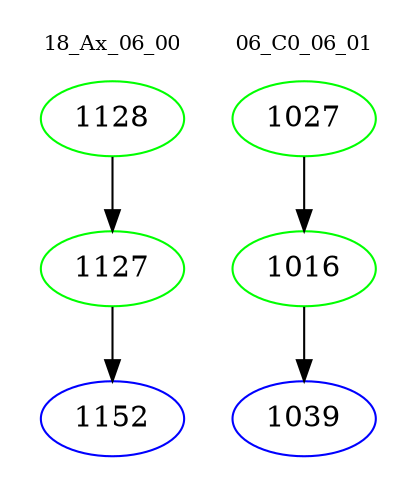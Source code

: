 digraph{
subgraph cluster_0 {
color = white
label = "18_Ax_06_00";
fontsize=10;
T0_1128 [label="1128", color="green"]
T0_1128 -> T0_1127 [color="black"]
T0_1127 [label="1127", color="green"]
T0_1127 -> T0_1152 [color="black"]
T0_1152 [label="1152", color="blue"]
}
subgraph cluster_1 {
color = white
label = "06_C0_06_01";
fontsize=10;
T1_1027 [label="1027", color="green"]
T1_1027 -> T1_1016 [color="black"]
T1_1016 [label="1016", color="green"]
T1_1016 -> T1_1039 [color="black"]
T1_1039 [label="1039", color="blue"]
}
}
